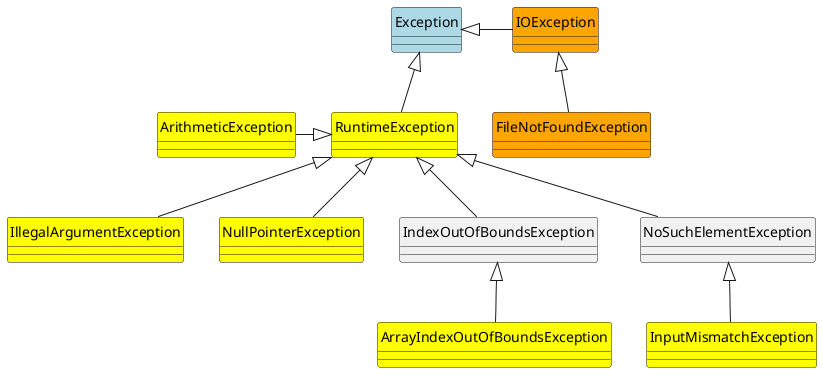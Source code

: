 @startuml
skinparam classAttributeIconSize 0
hide circle

class Exception #lightblue { }

class IOException #orange  { }
class FileNotFoundException #orange { }

Exception <|- IOException
IOException <|-- FileNotFoundException

class RuntimeException #yellow { }
Exception <|-- RuntimeException

' RuntimeException <|- ArithmeticException
ArithmeticException -|> RuntimeException
RuntimeException <|-- IllegalArgumentException
RuntimeException <|-- NullPointerException

RuntimeException <|-- IndexOutOfBoundsException
IndexOutOfBoundsException <|--ArrayIndexOutOfBoundsException

RuntimeException <|-- NoSuchElementException
NoSuchElementException <|-- InputMismatchException

class ArithmeticException #yellow { }
class IllegalArgumentException #yellow { }
class NullPointerException #yellow { }

' class IndexOutOfBoundsException extends RuntimeException { }
class ArrayIndexOutOfBoundsException #yellow { }

' class NoSuchElementException extends RuntimeException { }
class InputMismatchException #yellow { }

' FileNotFoundException -[hidden]- ArithmeticException
' IOException -[hidden]- IndexOutOfBoundsException
' RuntimeException -[hidden]- IOException

@enduml
